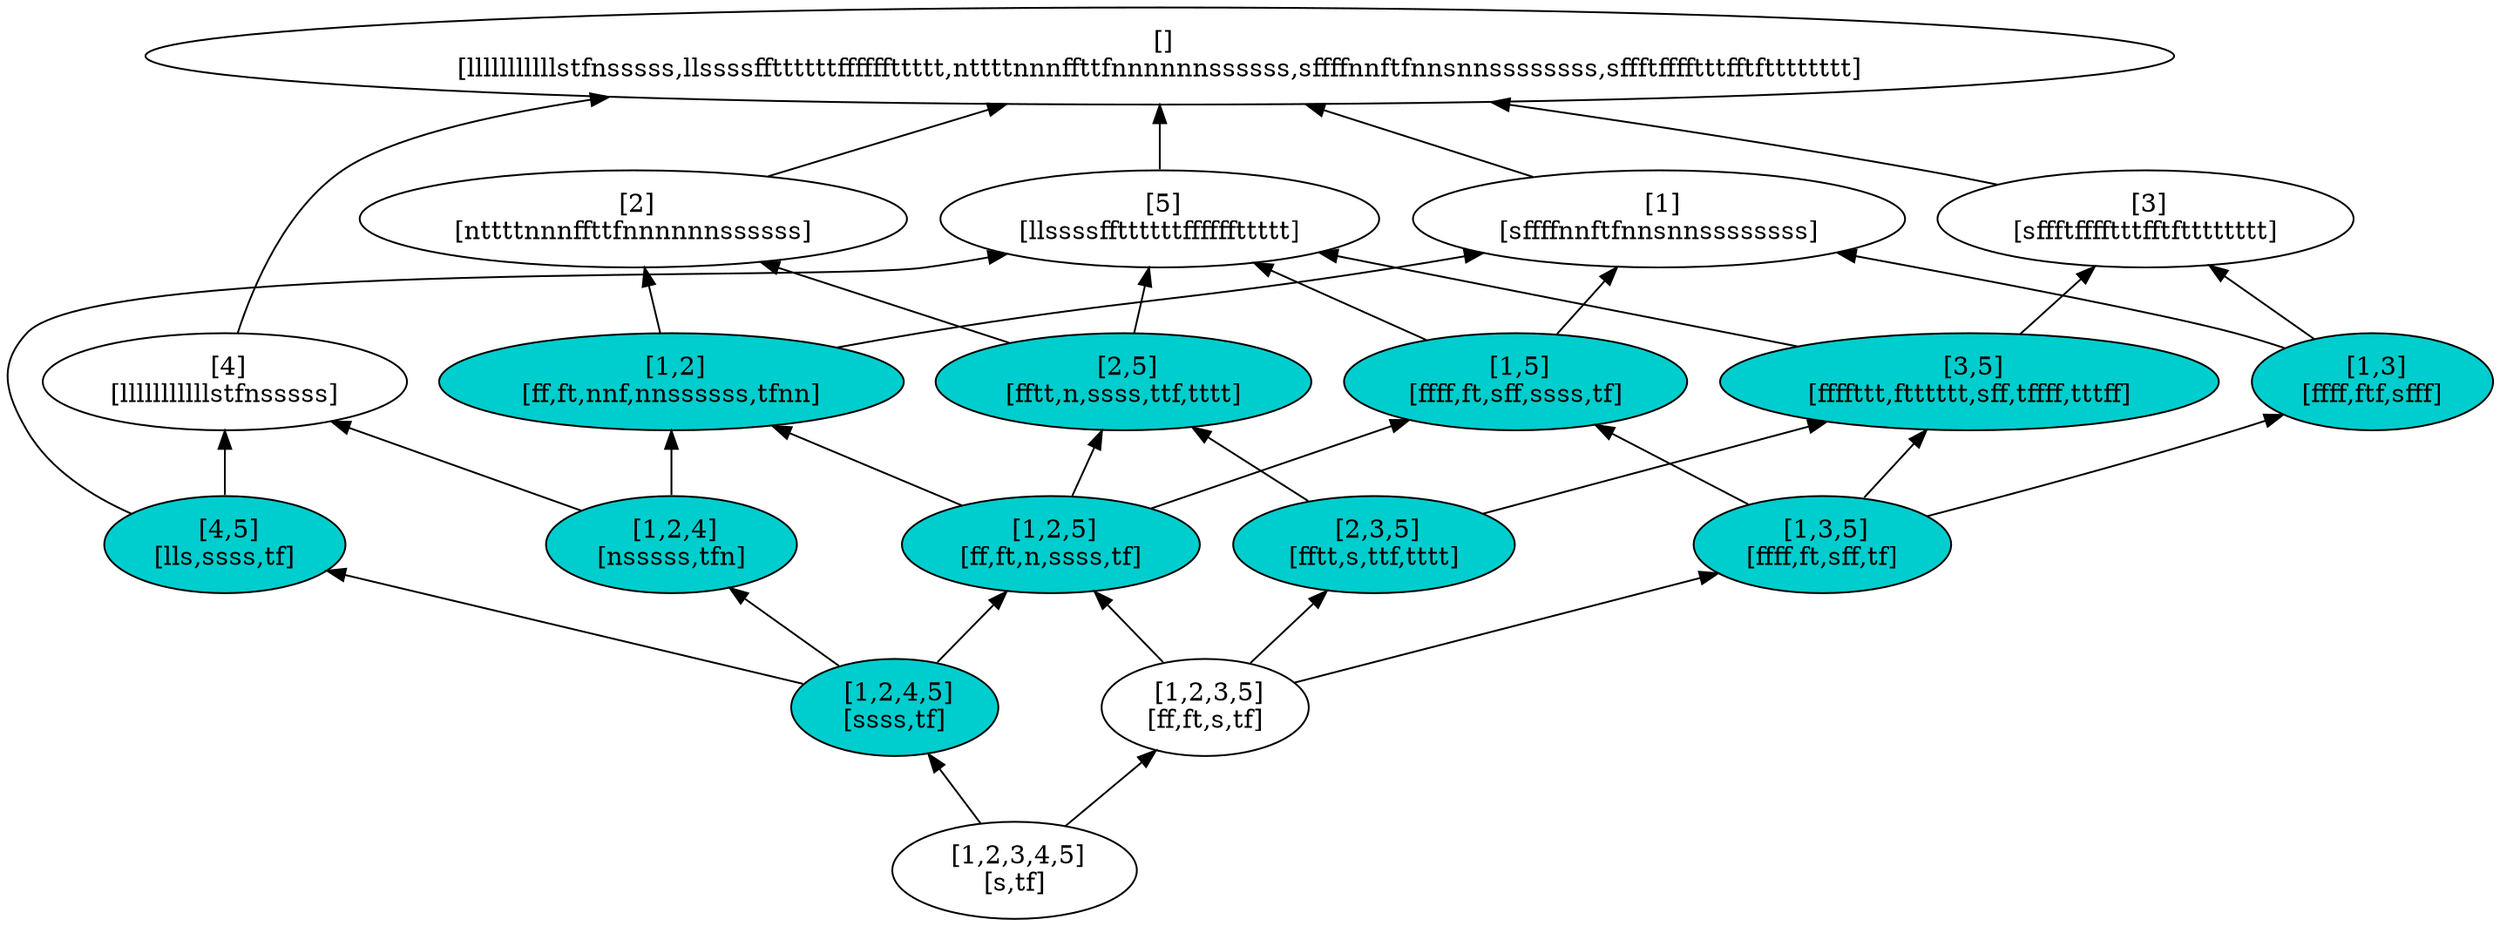 digraph G {
Graph [rankdir=BT]
14 [label=" []\n[lllllllllllstfnsssss,llssssffttttttffffffttttt,nttttnnnffttfnnnnnnssssss,sffffnnftfnnsnnssssssss,sffftfffftttfftftttttttt]"]
30 [label=" [5]\n[llssssffttttttffffffttttt]"]
45 [label=" [4,5]\n[lls,ssss,tf]",style="filled", color="black", fillcolor="cyan3"]
58 [label=" [1,2,4,5]\n[ssss,tf]",style="filled", color="black", fillcolor="cyan3"]
70 [label=" [1,2,3,4,5]\n[s,tf]"]
81 [label=" [3,5]\n[ffffttt,ftttttt,sff,tffff,tttff]",style="filled", color="black", fillcolor="cyan3"]
95 [label=" [2,3,5]\n[fftt,s,ttf,tttt]",style="filled", color="black", fillcolor="cyan3"]
108 [label=" [1,2,3,5]\n[ff,ft,s,tf]"]
121 [label=" [1,3,5]\n[ffff,ft,sff,tf]",style="filled", color="black", fillcolor="cyan3"]
135 [label=" [2,5]\n[fftt,n,ssss,ttf,tttt]",style="filled", color="black", fillcolor="cyan3"]
150 [label=" [1,2,5]\n[ff,ft,n,ssss,tf]",style="filled", color="black", fillcolor="cyan3"]
165 [label=" [1,5]\n[ffff,ft,sff,ssss,tf]",style="filled", color="black", fillcolor="cyan3"]
181 [label=" [4]\n[lllllllllllstfnsssss]"]
196 [label=" [1,2,4]\n[nsssss,tfn]",style="filled", color="black", fillcolor="cyan3"]
210 [label=" [3]\n[sffftfffftttfftftttttttt]"]
226 [label=" [1,3]\n[ffff,ftf,sfff]",style="filled", color="black", fillcolor="cyan3"]
241 [label=" [2]\n[nttttnnnffttfnnnnnnssssss]"]
257 [label=" [1,2]\n[ff,ft,nnf,nnssssss,tfnn]",style="filled", color="black", fillcolor="cyan3"]
273 [label=" [1]\n[sffffnnftfnnsnnssssssss]"]
30->14
45->30
45->181
58->45
58->150
58->196
70->58
70->108
81->30
81->210
95->81
95->135
108->95
108->121
108->150
121->81
121->165
121->226
135->30
135->241
150->135
150->165
150->257
165->30
165->273
181->14
196->181
196->257
210->14
226->210
226->273
241->14
257->241
257->273
273->14
}